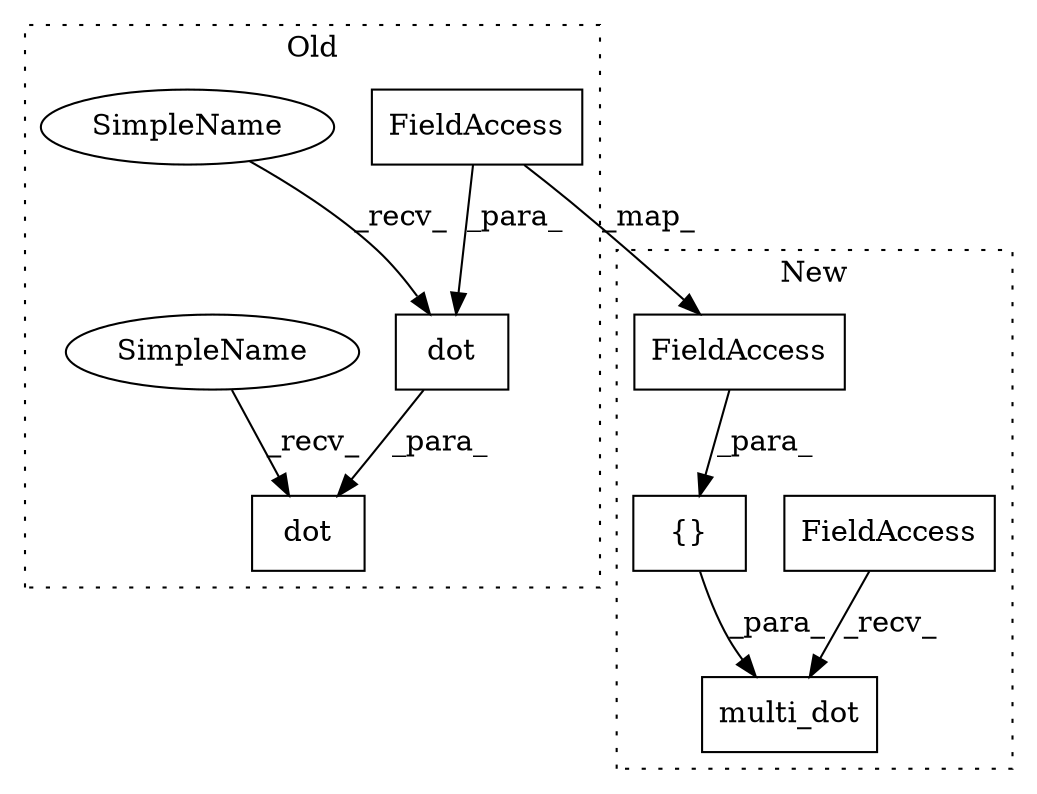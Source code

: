 digraph G {
subgraph cluster0 {
1 [label="dot" a="32" s="5055,5159" l="4,1" shape="box"];
3 [label="dot" a="32" s="5069,5158" l="4,1" shape="box"];
6 [label="FieldAccess" a="22" s="5155" l="3" shape="box"];
8 [label="SimpleName" a="42" s="5063" l="5" shape="ellipse"];
9 [label="SimpleName" a="42" s="5049" l="5" shape="ellipse"];
label = "Old";
style="dotted";
}
subgraph cluster1 {
2 [label="multi_dot" a="32" s="5058,5172" l="10,1" shape="box"];
4 [label="FieldAccess" a="22" s="5045" l="12" shape="box"];
5 [label="{}" a="4" s="5077,5171" l="1,1" shape="box"];
7 [label="FieldAccess" a="22" s="5166" l="3" shape="box"];
label = "New";
style="dotted";
}
3 -> 1 [label="_para_"];
4 -> 2 [label="_recv_"];
5 -> 2 [label="_para_"];
6 -> 7 [label="_map_"];
6 -> 3 [label="_para_"];
7 -> 5 [label="_para_"];
8 -> 3 [label="_recv_"];
9 -> 1 [label="_recv_"];
}